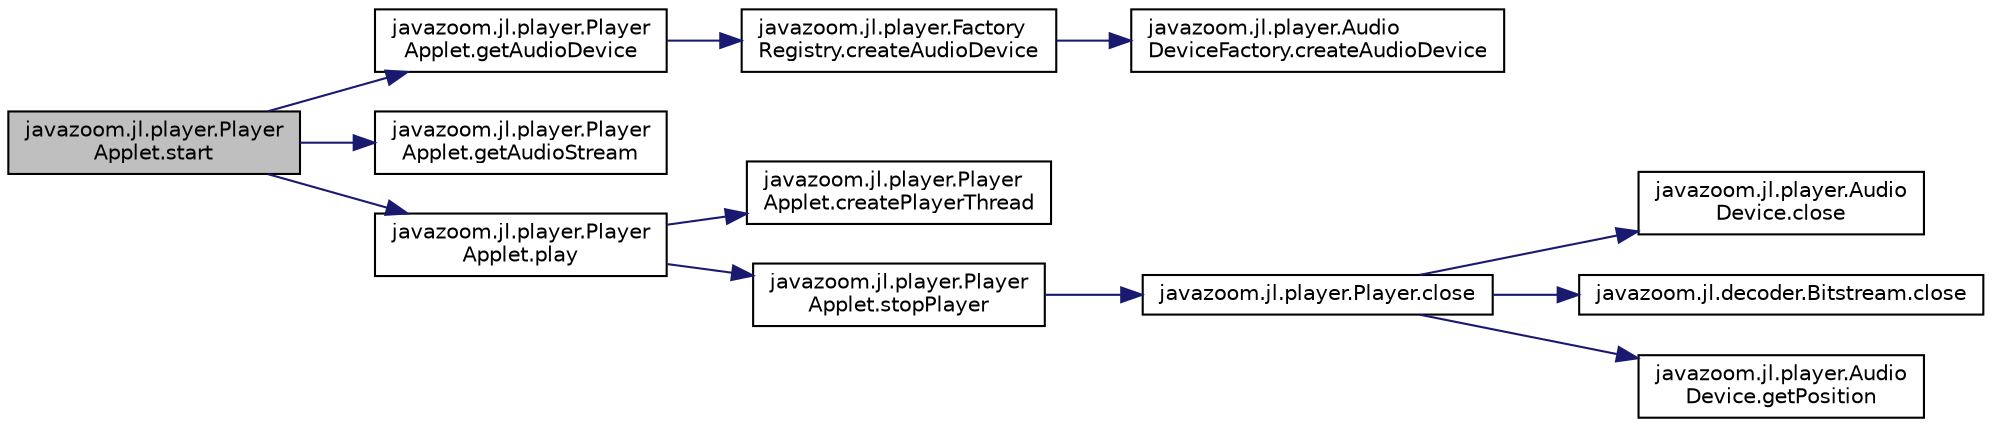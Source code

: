 digraph "javazoom.jl.player.PlayerApplet.start"
{
 // LATEX_PDF_SIZE
  edge [fontname="Helvetica",fontsize="10",labelfontname="Helvetica",labelfontsize="10"];
  node [fontname="Helvetica",fontsize="10",shape=record];
  rankdir="LR";
  Node1 [label="javazoom.jl.player.Player\lApplet.start",height=0.2,width=0.4,color="black", fillcolor="grey75", style="filled", fontcolor="black",tooltip=" "];
  Node1 -> Node2 [color="midnightblue",fontsize="10",style="solid",fontname="Helvetica"];
  Node2 [label="javazoom.jl.player.Player\lApplet.getAudioDevice",height=0.2,width=0.4,color="black", fillcolor="white", style="filled",URL="$classjavazoom_1_1jl_1_1player_1_1_player_applet.html#ab93560ddfbde7f44972ffcaf07836836",tooltip=" "];
  Node2 -> Node3 [color="midnightblue",fontsize="10",style="solid",fontname="Helvetica"];
  Node3 [label="javazoom.jl.player.Factory\lRegistry.createAudioDevice",height=0.2,width=0.4,color="black", fillcolor="white", style="filled",URL="$classjavazoom_1_1jl_1_1player_1_1_factory_registry.html#adee2919a1ba3ae17a9c627a16cc2fa57",tooltip=" "];
  Node3 -> Node4 [color="midnightblue",fontsize="10",style="solid",fontname="Helvetica"];
  Node4 [label="javazoom.jl.player.Audio\lDeviceFactory.createAudioDevice",height=0.2,width=0.4,color="black", fillcolor="white", style="filled",URL="$classjavazoom_1_1jl_1_1player_1_1_audio_device_factory.html#abebb27927d12a95f1dc2a7d73c67d34e",tooltip=" "];
  Node1 -> Node5 [color="midnightblue",fontsize="10",style="solid",fontname="Helvetica"];
  Node5 [label="javazoom.jl.player.Player\lApplet.getAudioStream",height=0.2,width=0.4,color="black", fillcolor="white", style="filled",URL="$classjavazoom_1_1jl_1_1player_1_1_player_applet.html#aa4582e54d7fb723df8e57ed97e2c8c22",tooltip=" "];
  Node1 -> Node6 [color="midnightblue",fontsize="10",style="solid",fontname="Helvetica"];
  Node6 [label="javazoom.jl.player.Player\lApplet.play",height=0.2,width=0.4,color="black", fillcolor="white", style="filled",URL="$classjavazoom_1_1jl_1_1player_1_1_player_applet.html#a2c2a687645dbc037eed53420084d4b54",tooltip=" "];
  Node6 -> Node7 [color="midnightblue",fontsize="10",style="solid",fontname="Helvetica"];
  Node7 [label="javazoom.jl.player.Player\lApplet.createPlayerThread",height=0.2,width=0.4,color="black", fillcolor="white", style="filled",URL="$classjavazoom_1_1jl_1_1player_1_1_player_applet.html#ad683da3d55e6439e202ec4f5994e8353",tooltip=" "];
  Node6 -> Node8 [color="midnightblue",fontsize="10",style="solid",fontname="Helvetica"];
  Node8 [label="javazoom.jl.player.Player\lApplet.stopPlayer",height=0.2,width=0.4,color="black", fillcolor="white", style="filled",URL="$classjavazoom_1_1jl_1_1player_1_1_player_applet.html#a81caff7ec7823091852b071ce4095e5c",tooltip=" "];
  Node8 -> Node9 [color="midnightblue",fontsize="10",style="solid",fontname="Helvetica"];
  Node9 [label="javazoom.jl.player.Player.close",height=0.2,width=0.4,color="black", fillcolor="white", style="filled",URL="$classjavazoom_1_1jl_1_1player_1_1_player.html#a98bef22e9eaa9747da75fa0fe5abb185",tooltip=" "];
  Node9 -> Node10 [color="midnightblue",fontsize="10",style="solid",fontname="Helvetica"];
  Node10 [label="javazoom.jl.player.Audio\lDevice.close",height=0.2,width=0.4,color="black", fillcolor="white", style="filled",URL="$interfacejavazoom_1_1jl_1_1player_1_1_audio_device.html#ad6d5b091ed6fa725a3315fd69be462d5",tooltip=" "];
  Node9 -> Node11 [color="midnightblue",fontsize="10",style="solid",fontname="Helvetica"];
  Node11 [label="javazoom.jl.decoder.Bitstream.close",height=0.2,width=0.4,color="black", fillcolor="white", style="filled",URL="$classjavazoom_1_1jl_1_1decoder_1_1_bitstream.html#a45f442bdb0af7c3a4b06ad0ccb7a5b08",tooltip=" "];
  Node9 -> Node12 [color="midnightblue",fontsize="10",style="solid",fontname="Helvetica"];
  Node12 [label="javazoom.jl.player.Audio\lDevice.getPosition",height=0.2,width=0.4,color="black", fillcolor="white", style="filled",URL="$interfacejavazoom_1_1jl_1_1player_1_1_audio_device.html#a81e423237692d65a44ac2106419c41b3",tooltip=" "];
}
